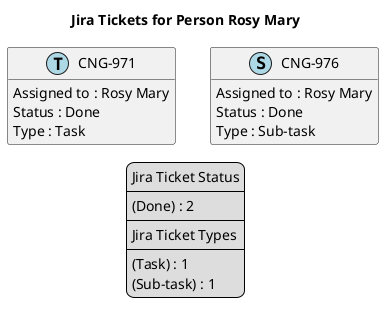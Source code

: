 @startuml
'https://plantuml.com/class-diagram

' GENERATE CLASS DIAGRAM ===========
' Generated at    : Thu Apr 18 15:11:08 CEST 2024

title Jira Tickets for Person Rosy Mary
hide empty members

legend
Jira Ticket Status
----
(Done) : 2
----
Jira Ticket Types
----
(Task) : 1
(Sub-task) : 1
end legend


' Tickets =======
class "CNG-971" << (T,lightblue) >> {
  Assigned to : Rosy Mary
  Status : Done
  Type : Task
}

class "CNG-976" << (S,lightblue) >> {
  Assigned to : Rosy Mary
  Status : Done
  Type : Sub-task
}



' Links =======


@enduml
